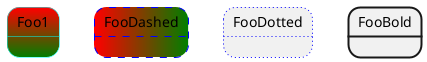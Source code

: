{
  "sha1": "1otqaxwoo8nmlqpc8xb0wjio49ixuqw",
  "insertion": {
    "when": "2024-05-30T20:48:19.750Z",
    "user": "plantuml@gmail.com"
  }
}
@startuml
state Foo1 #red-green ##00FFFF 
state FooDashed #red|green ##[dashed]blue {
}
state FooDotted ##[dotted]blue {
}
state FooBold ##[bold] {
}
@enduml
